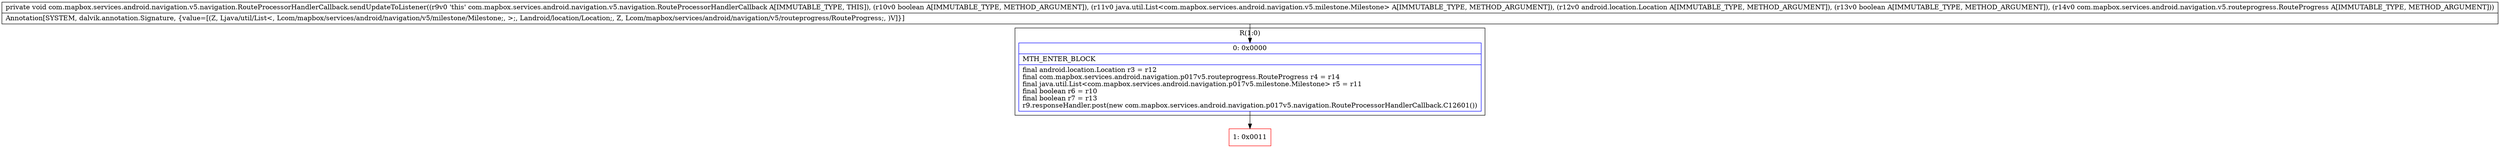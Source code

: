 digraph "CFG forcom.mapbox.services.android.navigation.v5.navigation.RouteProcessorHandlerCallback.sendUpdateToListener(ZLjava\/util\/List;Landroid\/location\/Location;ZLcom\/mapbox\/services\/android\/navigation\/v5\/routeprogress\/RouteProgress;)V" {
subgraph cluster_Region_286939098 {
label = "R(1:0)";
node [shape=record,color=blue];
Node_0 [shape=record,label="{0\:\ 0x0000|MTH_ENTER_BLOCK\l|final android.location.Location r3 = r12\lfinal com.mapbox.services.android.navigation.p017v5.routeprogress.RouteProgress r4 = r14\lfinal java.util.List\<com.mapbox.services.android.navigation.p017v5.milestone.Milestone\> r5 = r11\lfinal boolean r6 = r10\lfinal boolean r7 = r13\lr9.responseHandler.post(new com.mapbox.services.android.navigation.p017v5.navigation.RouteProcessorHandlerCallback.C12601())\l}"];
}
Node_1 [shape=record,color=red,label="{1\:\ 0x0011}"];
MethodNode[shape=record,label="{private void com.mapbox.services.android.navigation.v5.navigation.RouteProcessorHandlerCallback.sendUpdateToListener((r9v0 'this' com.mapbox.services.android.navigation.v5.navigation.RouteProcessorHandlerCallback A[IMMUTABLE_TYPE, THIS]), (r10v0 boolean A[IMMUTABLE_TYPE, METHOD_ARGUMENT]), (r11v0 java.util.List\<com.mapbox.services.android.navigation.v5.milestone.Milestone\> A[IMMUTABLE_TYPE, METHOD_ARGUMENT]), (r12v0 android.location.Location A[IMMUTABLE_TYPE, METHOD_ARGUMENT]), (r13v0 boolean A[IMMUTABLE_TYPE, METHOD_ARGUMENT]), (r14v0 com.mapbox.services.android.navigation.v5.routeprogress.RouteProgress A[IMMUTABLE_TYPE, METHOD_ARGUMENT]))  | Annotation[SYSTEM, dalvik.annotation.Signature, \{value=[(Z, Ljava\/util\/List\<, Lcom\/mapbox\/services\/android\/navigation\/v5\/milestone\/Milestone;, \>;, Landroid\/location\/Location;, Z, Lcom\/mapbox\/services\/android\/navigation\/v5\/routeprogress\/RouteProgress;, )V]\}]\l}"];
MethodNode -> Node_0;
Node_0 -> Node_1;
}

